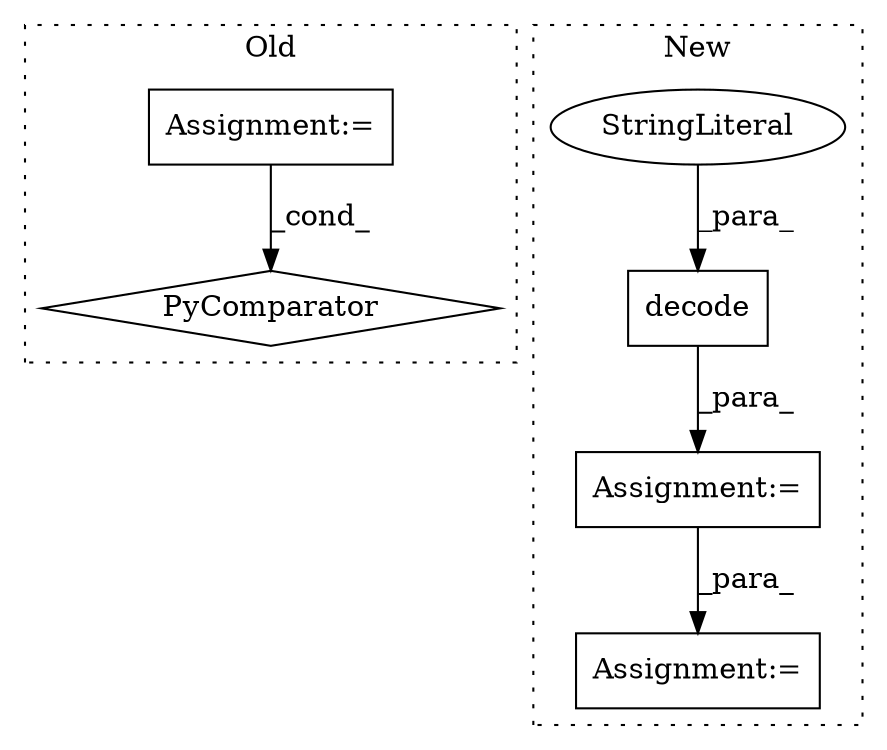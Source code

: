 digraph G {
subgraph cluster0 {
1 [label="PyComparator" a="113" s="5448" l="21" shape="diamond"];
3 [label="Assignment:=" a="7" s="5448" l="21" shape="box"];
label = "Old";
style="dotted";
}
subgraph cluster1 {
2 [label="decode" a="32" s="4629,4643" l="7,1" shape="box"];
4 [label="StringLiteral" a="45" s="4636" l="7" shape="ellipse"];
5 [label="Assignment:=" a="7" s="4604" l="23" shape="box"];
6 [label="Assignment:=" a="7" s="5676" l="21" shape="box"];
label = "New";
style="dotted";
}
2 -> 5 [label="_para_"];
3 -> 1 [label="_cond_"];
4 -> 2 [label="_para_"];
5 -> 6 [label="_para_"];
}